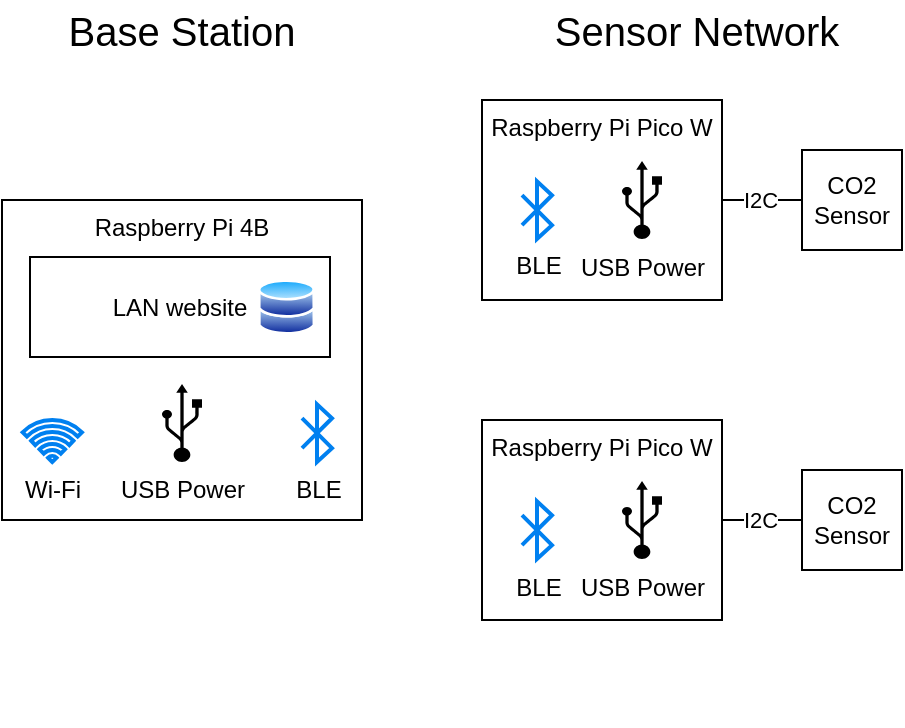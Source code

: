 <mxfile version="22.0.1" type="device">
  <diagram name="Page-1" id="iX4gXUbT2WlzyU6pbDdY">
    <mxGraphModel dx="1042" dy="569" grid="1" gridSize="10" guides="1" tooltips="1" connect="1" arrows="1" fold="1" page="1" pageScale="1" pageWidth="850" pageHeight="1100" math="0" shadow="0">
      <root>
        <mxCell id="0" />
        <mxCell id="1" parent="0" />
        <mxCell id="98foLCT4dFzrkUpJzd-V-31" value="" style="group" parent="1" vertex="1" connectable="0">
          <mxGeometry x="160" y="200" width="180" height="263" as="geometry" />
        </mxCell>
        <mxCell id="98foLCT4dFzrkUpJzd-V-12" value="Raspberry Pi 4B" style="rounded=0;whiteSpace=wrap;html=1;verticalAlign=top;" parent="98foLCT4dFzrkUpJzd-V-31" vertex="1">
          <mxGeometry width="180" height="160" as="geometry" />
        </mxCell>
        <mxCell id="98foLCT4dFzrkUpJzd-V-1" value="Wi-Fi" style="html=1;verticalLabelPosition=bottom;align=center;labelBackgroundColor=#ffffff;verticalAlign=top;strokeWidth=2;strokeColor=#0080F0;shadow=0;dashed=0;shape=mxgraph.ios7.icons.wifi;pointerEvents=1" parent="98foLCT4dFzrkUpJzd-V-31" vertex="1">
          <mxGeometry x="10.3" y="110" width="29.7" height="21" as="geometry" />
        </mxCell>
        <mxCell id="98foLCT4dFzrkUpJzd-V-3" value="BLE" style="html=1;verticalLabelPosition=bottom;align=center;labelBackgroundColor=#ffffff;verticalAlign=top;strokeWidth=2;strokeColor=#0080F0;shadow=0;dashed=0;shape=mxgraph.ios7.icons.bluetooth;pointerEvents=1" parent="98foLCT4dFzrkUpJzd-V-31" vertex="1">
          <mxGeometry x="150" y="102.2" width="15" height="28.8" as="geometry" />
        </mxCell>
        <mxCell id="98foLCT4dFzrkUpJzd-V-24" value="USB Power" style="shape=mxgraph.signs.tech.usb;html=1;pointerEvents=1;fillColor=#000000;strokeColor=none;verticalLabelPosition=bottom;verticalAlign=top;align=center;" parent="98foLCT4dFzrkUpJzd-V-31" vertex="1">
          <mxGeometry x="80" y="92" width="20" height="39" as="geometry" />
        </mxCell>
        <mxCell id="98foLCT4dFzrkUpJzd-V-30" value="" style="group" parent="98foLCT4dFzrkUpJzd-V-31" vertex="1" connectable="0">
          <mxGeometry x="2" y="20" width="162" height="67" as="geometry" />
        </mxCell>
        <mxCell id="98foLCT4dFzrkUpJzd-V-23" value="LAN website" style="rounded=0;whiteSpace=wrap;html=1;" parent="98foLCT4dFzrkUpJzd-V-30" vertex="1">
          <mxGeometry x="12" y="8.5" width="150" height="50" as="geometry" />
        </mxCell>
        <mxCell id="98foLCT4dFzrkUpJzd-V-26" value="" style="shape=image;html=1;verticalAlign=top;verticalLabelPosition=bottom;labelBackgroundColor=#ffffff;imageAspect=0;aspect=fixed;image=https://cdn0.iconfinder.com/data/icons/communication-technology/500/code_brackets-128.png" parent="98foLCT4dFzrkUpJzd-V-30" vertex="1">
          <mxGeometry width="67" height="67" as="geometry" />
        </mxCell>
        <mxCell id="98foLCT4dFzrkUpJzd-V-29" value="" style="image;aspect=fixed;perimeter=ellipsePerimeter;html=1;align=center;shadow=0;dashed=0;spacingTop=3;image=img/lib/active_directory/databases.svg;" parent="98foLCT4dFzrkUpJzd-V-30" vertex="1">
          <mxGeometry x="126" y="19.5" width="28.57" height="28" as="geometry" />
        </mxCell>
        <mxCell id="98foLCT4dFzrkUpJzd-V-36" value="Base Station" style="text;html=1;strokeColor=none;fillColor=none;align=center;verticalAlign=middle;whiteSpace=wrap;rounded=0;fontSize=20;" parent="1" vertex="1">
          <mxGeometry x="180" y="100" width="140" height="30" as="geometry" />
        </mxCell>
        <mxCell id="98foLCT4dFzrkUpJzd-V-39" value="" style="group" parent="1" vertex="1" connectable="0">
          <mxGeometry x="400" y="150" width="210" height="100" as="geometry" />
        </mxCell>
        <mxCell id="98foLCT4dFzrkUpJzd-V-22" value="Raspberry Pi Pico W" style="rounded=0;whiteSpace=wrap;html=1;verticalAlign=top;" parent="98foLCT4dFzrkUpJzd-V-39" vertex="1">
          <mxGeometry width="120" height="100" as="geometry" />
        </mxCell>
        <mxCell id="98foLCT4dFzrkUpJzd-V-32" value="CO2 Sensor" style="whiteSpace=wrap;html=1;aspect=fixed;" parent="98foLCT4dFzrkUpJzd-V-39" vertex="1">
          <mxGeometry x="160" y="25" width="50" height="50" as="geometry" />
        </mxCell>
        <mxCell id="98foLCT4dFzrkUpJzd-V-33" value="" style="edgeStyle=orthogonalEdgeStyle;rounded=0;orthogonalLoop=1;jettySize=auto;html=1;endArrow=none;endFill=0;" parent="98foLCT4dFzrkUpJzd-V-39" source="98foLCT4dFzrkUpJzd-V-22" target="98foLCT4dFzrkUpJzd-V-32" edge="1">
          <mxGeometry relative="1" as="geometry" />
        </mxCell>
        <mxCell id="98foLCT4dFzrkUpJzd-V-34" value="I2C" style="edgeLabel;html=1;align=center;verticalAlign=middle;resizable=0;points=[];" parent="98foLCT4dFzrkUpJzd-V-33" vertex="1" connectable="0">
          <mxGeometry x="0.056" y="-4" relative="1" as="geometry">
            <mxPoint x="-2" y="-4" as="offset" />
          </mxGeometry>
        </mxCell>
        <mxCell id="98foLCT4dFzrkUpJzd-V-35" value="BLE" style="html=1;verticalLabelPosition=bottom;align=center;labelBackgroundColor=#ffffff;verticalAlign=top;strokeWidth=2;strokeColor=#0080F0;shadow=0;dashed=0;shape=mxgraph.ios7.icons.bluetooth;pointerEvents=1" parent="98foLCT4dFzrkUpJzd-V-39" vertex="1">
          <mxGeometry x="20" y="40.7" width="15" height="28.8" as="geometry" />
        </mxCell>
        <mxCell id="98foLCT4dFzrkUpJzd-V-37" value="USB Power" style="shape=mxgraph.signs.tech.usb;html=1;pointerEvents=1;fillColor=#000000;strokeColor=none;verticalLabelPosition=bottom;verticalAlign=top;align=center;" parent="98foLCT4dFzrkUpJzd-V-39" vertex="1">
          <mxGeometry x="70" y="30.5" width="20" height="39" as="geometry" />
        </mxCell>
        <mxCell id="98foLCT4dFzrkUpJzd-V-40" value="" style="group" parent="1" vertex="1" connectable="0">
          <mxGeometry x="400" y="310" width="210" height="100" as="geometry" />
        </mxCell>
        <mxCell id="98foLCT4dFzrkUpJzd-V-41" value="Raspberry Pi Pico W" style="rounded=0;whiteSpace=wrap;html=1;verticalAlign=top;" parent="98foLCT4dFzrkUpJzd-V-40" vertex="1">
          <mxGeometry width="120" height="100" as="geometry" />
        </mxCell>
        <mxCell id="98foLCT4dFzrkUpJzd-V-42" value="CO2 Sensor" style="whiteSpace=wrap;html=1;aspect=fixed;" parent="98foLCT4dFzrkUpJzd-V-40" vertex="1">
          <mxGeometry x="160" y="25" width="50" height="50" as="geometry" />
        </mxCell>
        <mxCell id="98foLCT4dFzrkUpJzd-V-43" value="" style="edgeStyle=orthogonalEdgeStyle;rounded=0;orthogonalLoop=1;jettySize=auto;html=1;endArrow=none;endFill=0;" parent="98foLCT4dFzrkUpJzd-V-40" source="98foLCT4dFzrkUpJzd-V-41" target="98foLCT4dFzrkUpJzd-V-42" edge="1">
          <mxGeometry relative="1" as="geometry" />
        </mxCell>
        <mxCell id="98foLCT4dFzrkUpJzd-V-44" value="I2C" style="edgeLabel;html=1;align=center;verticalAlign=middle;resizable=0;points=[];" parent="98foLCT4dFzrkUpJzd-V-43" vertex="1" connectable="0">
          <mxGeometry x="0.056" y="-4" relative="1" as="geometry">
            <mxPoint x="-2" y="-4" as="offset" />
          </mxGeometry>
        </mxCell>
        <mxCell id="98foLCT4dFzrkUpJzd-V-45" value="BLE" style="html=1;verticalLabelPosition=bottom;align=center;labelBackgroundColor=#ffffff;verticalAlign=top;strokeWidth=2;strokeColor=#0080F0;shadow=0;dashed=0;shape=mxgraph.ios7.icons.bluetooth;pointerEvents=1" parent="98foLCT4dFzrkUpJzd-V-40" vertex="1">
          <mxGeometry x="20" y="40.7" width="15" height="28.8" as="geometry" />
        </mxCell>
        <mxCell id="98foLCT4dFzrkUpJzd-V-46" value="USB Power" style="shape=mxgraph.signs.tech.usb;html=1;pointerEvents=1;fillColor=#000000;strokeColor=none;verticalLabelPosition=bottom;verticalAlign=top;align=center;" parent="98foLCT4dFzrkUpJzd-V-40" vertex="1">
          <mxGeometry x="70" y="30.5" width="20" height="39" as="geometry" />
        </mxCell>
        <mxCell id="98foLCT4dFzrkUpJzd-V-47" value="Sensor Network" style="text;html=1;strokeColor=none;fillColor=none;align=center;verticalAlign=middle;whiteSpace=wrap;rounded=0;fontSize=20;" parent="1" vertex="1">
          <mxGeometry x="435" y="100" width="145" height="30" as="geometry" />
        </mxCell>
        <mxCell id="98foLCT4dFzrkUpJzd-V-48" value="" style="shape=image;html=1;verticalAlign=top;verticalLabelPosition=bottom;labelBackgroundColor=#ffffff;imageAspect=0;aspect=fixed;image=https://cdn4.iconfinder.com/data/icons/developer-set-3/128/other-128.png" parent="1" vertex="1">
          <mxGeometry x="472.5" y="230" width="70" height="70" as="geometry" />
        </mxCell>
      </root>
    </mxGraphModel>
  </diagram>
</mxfile>
